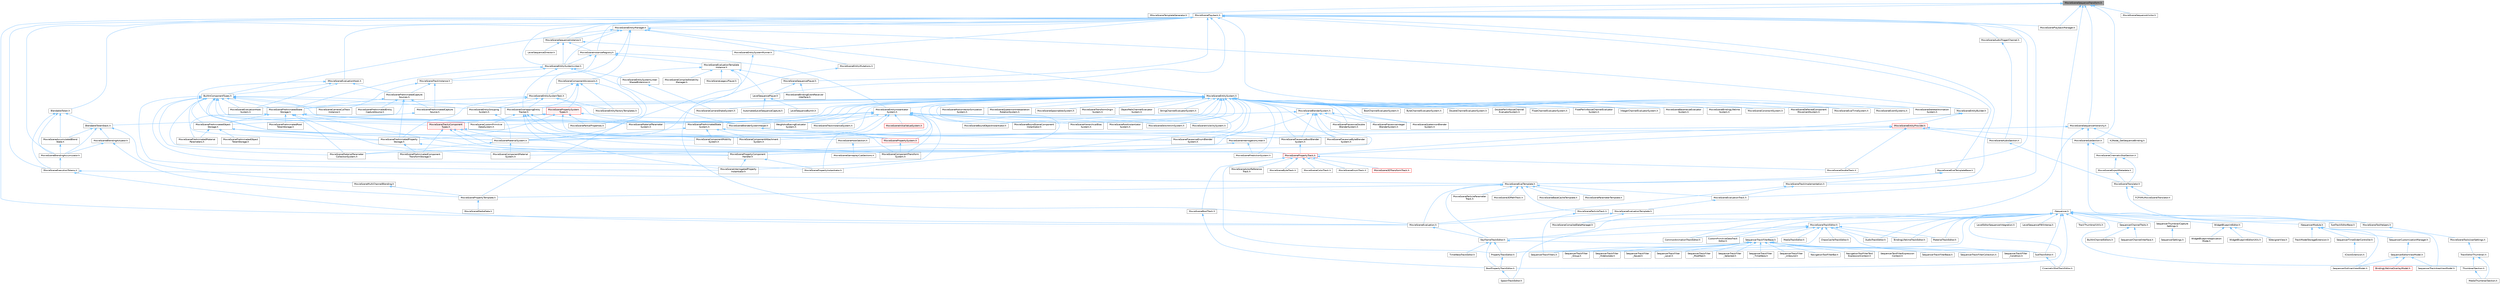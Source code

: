 digraph "MovieSceneSequenceTransform.h"
{
 // INTERACTIVE_SVG=YES
 // LATEX_PDF_SIZE
  bgcolor="transparent";
  edge [fontname=Helvetica,fontsize=10,labelfontname=Helvetica,labelfontsize=10];
  node [fontname=Helvetica,fontsize=10,shape=box,height=0.2,width=0.4];
  Node1 [id="Node000001",label="MovieSceneSequenceTransform.h",height=0.2,width=0.4,color="gray40", fillcolor="grey60", style="filled", fontcolor="black",tooltip=" "];
  Node1 -> Node2 [id="edge1_Node000001_Node000002",dir="back",color="steelblue1",style="solid",tooltip=" "];
  Node2 [id="Node000002",label="IMovieSceneTemplateGenerator.h",height=0.2,width=0.4,color="grey40", fillcolor="white", style="filled",URL="$d1/db1/IMovieSceneTemplateGenerator_8h.html",tooltip=" "];
  Node1 -> Node3 [id="edge2_Node000001_Node000003",dir="back",color="steelblue1",style="solid",tooltip=" "];
  Node3 [id="Node000003",label="ISequencer.h",height=0.2,width=0.4,color="grey40", fillcolor="white", style="filled",URL="$d7/d1d/ISequencer_8h.html",tooltip=" "];
  Node3 -> Node4 [id="edge3_Node000003_Node000004",dir="back",color="steelblue1",style="solid",tooltip=" "];
  Node4 [id="Node000004",label="AudioTrackEditor.h",height=0.2,width=0.4,color="grey40", fillcolor="white", style="filled",URL="$dd/d96/AudioTrackEditor_8h.html",tooltip=" "];
  Node3 -> Node5 [id="edge4_Node000003_Node000005",dir="back",color="steelblue1",style="solid",tooltip=" "];
  Node5 [id="Node000005",label="BindingLifetimeTrackEditor.h",height=0.2,width=0.4,color="grey40", fillcolor="white", style="filled",URL="$db/d3c/BindingLifetimeTrackEditor_8h.html",tooltip=" "];
  Node3 -> Node6 [id="edge5_Node000003_Node000006",dir="back",color="steelblue1",style="solid",tooltip=" "];
  Node6 [id="Node000006",label="BoolPropertyTrackEditor.h",height=0.2,width=0.4,color="grey40", fillcolor="white", style="filled",URL="$db/d07/BoolPropertyTrackEditor_8h.html",tooltip=" "];
  Node6 -> Node7 [id="edge6_Node000006_Node000007",dir="back",color="steelblue1",style="solid",tooltip=" "];
  Node7 [id="Node000007",label="SpawnTrackEditor.h",height=0.2,width=0.4,color="grey40", fillcolor="white", style="filled",URL="$d5/dac/SpawnTrackEditor_8h.html",tooltip=" "];
  Node3 -> Node8 [id="edge7_Node000003_Node000008",dir="back",color="steelblue1",style="solid",tooltip=" "];
  Node8 [id="Node000008",label="CinematicShotTrackEditor.h",height=0.2,width=0.4,color="grey40", fillcolor="white", style="filled",URL="$d3/d0c/CinematicShotTrackEditor_8h.html",tooltip=" "];
  Node3 -> Node9 [id="edge8_Node000003_Node000009",dir="back",color="steelblue1",style="solid",tooltip=" "];
  Node9 [id="Node000009",label="CommonAnimationTrackEditor.h",height=0.2,width=0.4,color="grey40", fillcolor="white", style="filled",URL="$d9/d6e/CommonAnimationTrackEditor_8h.html",tooltip=" "];
  Node3 -> Node10 [id="edge9_Node000003_Node000010",dir="back",color="steelblue1",style="solid",tooltip=" "];
  Node10 [id="Node000010",label="CustomPrimitiveDataTrack\lEditor.h",height=0.2,width=0.4,color="grey40", fillcolor="white", style="filled",URL="$dc/d8f/CustomPrimitiveDataTrackEditor_8h.html",tooltip=" "];
  Node3 -> Node11 [id="edge10_Node000003_Node000011",dir="back",color="steelblue1",style="solid",tooltip=" "];
  Node11 [id="Node000011",label="ISequencerModule.h",height=0.2,width=0.4,color="grey40", fillcolor="white", style="filled",URL="$d7/d3b/ISequencerModule_8h.html",tooltip=" "];
  Node11 -> Node12 [id="edge11_Node000011_Node000012",dir="back",color="steelblue1",style="solid",tooltip=" "];
  Node12 [id="Node000012",label="SequencerCustomizationManager.h",height=0.2,width=0.4,color="grey40", fillcolor="white", style="filled",URL="$dd/dea/SequencerCustomizationManager_8h.html",tooltip=" "];
  Node12 -> Node13 [id="edge12_Node000012_Node000013",dir="back",color="steelblue1",style="solid",tooltip=" "];
  Node13 [id="Node000013",label="SequencerEditorViewModel.h",height=0.2,width=0.4,color="grey40", fillcolor="white", style="filled",URL="$da/d57/SequencerEditorViewModel_8h.html",tooltip=" "];
  Node13 -> Node14 [id="edge13_Node000013_Node000014",dir="back",color="steelblue1",style="solid",tooltip=" "];
  Node14 [id="Node000014",label="BindingLifetimeOverlayModel.h",height=0.2,width=0.4,color="red", fillcolor="#FFF0F0", style="filled",URL="$d2/d69/BindingLifetimeOverlayModel_8h.html",tooltip=" "];
  Node13 -> Node21 [id="edge14_Node000013_Node000021",dir="back",color="steelblue1",style="solid",tooltip=" "];
  Node21 [id="Node000021",label="SequencerOutlinerViewModel.h",height=0.2,width=0.4,color="grey40", fillcolor="white", style="filled",URL="$da/d12/SequencerOutlinerViewModel_8h.html",tooltip=" "];
  Node13 -> Node22 [id="edge15_Node000013_Node000022",dir="back",color="steelblue1",style="solid",tooltip=" "];
  Node22 [id="Node000022",label="SequencerTrackAreaViewModel.h",height=0.2,width=0.4,color="grey40", fillcolor="white", style="filled",URL="$d9/dd2/SequencerTrackAreaViewModel_8h.html",tooltip=" "];
  Node11 -> Node21 [id="edge16_Node000011_Node000021",dir="back",color="steelblue1",style="solid",tooltip=" "];
  Node11 -> Node23 [id="edge17_Node000011_Node000023",dir="back",color="steelblue1",style="solid",tooltip=" "];
  Node23 [id="Node000023",label="SequencerTimeSliderController.h",height=0.2,width=0.4,color="grey40", fillcolor="white", style="filled",URL="$d3/d54/SequencerTimeSliderController_8h.html",tooltip=" "];
  Node23 -> Node24 [id="edge18_Node000023_Node000024",dir="back",color="steelblue1",style="solid",tooltip=" "];
  Node24 [id="Node000024",label="IClockExtension.h",height=0.2,width=0.4,color="grey40", fillcolor="white", style="filled",URL="$d1/d52/IClockExtension_8h.html",tooltip=" "];
  Node11 -> Node22 [id="edge19_Node000011_Node000022",dir="back",color="steelblue1",style="solid",tooltip=" "];
  Node11 -> Node25 [id="edge20_Node000011_Node000025",dir="back",color="steelblue1",style="solid",tooltip=" "];
  Node25 [id="Node000025",label="TrackModelStorageExtension.h",height=0.2,width=0.4,color="grey40", fillcolor="white", style="filled",URL="$d8/d98/TrackModelStorageExtension_8h.html",tooltip=" "];
  Node3 -> Node26 [id="edge21_Node000003_Node000026",dir="back",color="steelblue1",style="solid",tooltip=" "];
  Node26 [id="Node000026",label="KeyframeTrackEditor.h",height=0.2,width=0.4,color="grey40", fillcolor="white", style="filled",URL="$dd/d47/KeyframeTrackEditor_8h.html",tooltip=" "];
  Node26 -> Node6 [id="edge22_Node000026_Node000006",dir="back",color="steelblue1",style="solid",tooltip=" "];
  Node26 -> Node27 [id="edge23_Node000026_Node000027",dir="back",color="steelblue1",style="solid",tooltip=" "];
  Node27 [id="Node000027",label="PropertyTrackEditor.h",height=0.2,width=0.4,color="grey40", fillcolor="white", style="filled",URL="$da/d9a/PropertyTrackEditor_8h.html",tooltip=" "];
  Node27 -> Node6 [id="edge24_Node000027_Node000006",dir="back",color="steelblue1",style="solid",tooltip=" "];
  Node26 -> Node28 [id="edge25_Node000026_Node000028",dir="back",color="steelblue1",style="solid",tooltip=" "];
  Node28 [id="Node000028",label="SubTrackEditor.h",height=0.2,width=0.4,color="grey40", fillcolor="white", style="filled",URL="$d8/d5b/SubTrackEditor_8h.html",tooltip=" "];
  Node28 -> Node8 [id="edge26_Node000028_Node000008",dir="back",color="steelblue1",style="solid",tooltip=" "];
  Node26 -> Node29 [id="edge27_Node000026_Node000029",dir="back",color="steelblue1",style="solid",tooltip=" "];
  Node29 [id="Node000029",label="TimeWarpTrackEditor.h",height=0.2,width=0.4,color="grey40", fillcolor="white", style="filled",URL="$dc/d2e/TimeWarpTrackEditor_8h.html",tooltip=" "];
  Node3 -> Node30 [id="edge28_Node000003_Node000030",dir="back",color="steelblue1",style="solid",tooltip=" "];
  Node30 [id="Node000030",label="LevelEditorSequencerIntegration.h",height=0.2,width=0.4,color="grey40", fillcolor="white", style="filled",URL="$d5/d15/LevelEditorSequencerIntegration_8h.html",tooltip=" "];
  Node3 -> Node31 [id="edge29_Node000003_Node000031",dir="back",color="steelblue1",style="solid",tooltip=" "];
  Node31 [id="Node000031",label="LevelSequenceFBXInterop.h",height=0.2,width=0.4,color="grey40", fillcolor="white", style="filled",URL="$d7/d4f/LevelSequenceFBXInterop_8h.html",tooltip=" "];
  Node3 -> Node32 [id="edge30_Node000003_Node000032",dir="back",color="steelblue1",style="solid",tooltip=" "];
  Node32 [id="Node000032",label="MaterialTrackEditor.h",height=0.2,width=0.4,color="grey40", fillcolor="white", style="filled",URL="$d1/d9f/MaterialTrackEditor_8h.html",tooltip=" "];
  Node3 -> Node33 [id="edge31_Node000003_Node000033",dir="back",color="steelblue1",style="solid",tooltip=" "];
  Node33 [id="Node000033",label="MovieSceneToolHelpers.h",height=0.2,width=0.4,color="grey40", fillcolor="white", style="filled",URL="$d4/d0e/MovieSceneToolHelpers_8h.html",tooltip=" "];
  Node33 -> Node34 [id="edge32_Node000033_Node000034",dir="back",color="steelblue1",style="solid",tooltip=" "];
  Node34 [id="Node000034",label="MovieSceneToolsUserSettings.h",height=0.2,width=0.4,color="grey40", fillcolor="white", style="filled",URL="$d5/dab/MovieSceneToolsUserSettings_8h.html",tooltip=" "];
  Node34 -> Node35 [id="edge33_Node000034_Node000035",dir="back",color="steelblue1",style="solid",tooltip=" "];
  Node35 [id="Node000035",label="TrackEditorThumbnail.h",height=0.2,width=0.4,color="grey40", fillcolor="white", style="filled",URL="$d6/d44/TrackEditorThumbnail_8h.html",tooltip=" "];
  Node35 -> Node36 [id="edge34_Node000035_Node000036",dir="back",color="steelblue1",style="solid",tooltip=" "];
  Node36 [id="Node000036",label="MediaThumbnailSection.h",height=0.2,width=0.4,color="grey40", fillcolor="white", style="filled",URL="$d8/dfe/MediaThumbnailSection_8h.html",tooltip=" "];
  Node35 -> Node37 [id="edge35_Node000035_Node000037",dir="back",color="steelblue1",style="solid",tooltip=" "];
  Node37 [id="Node000037",label="ThumbnailSection.h",height=0.2,width=0.4,color="grey40", fillcolor="white", style="filled",URL="$de/daf/ThumbnailSection_8h.html",tooltip=" "];
  Node37 -> Node36 [id="edge36_Node000037_Node000036",dir="back",color="steelblue1",style="solid",tooltip=" "];
  Node3 -> Node38 [id="edge37_Node000003_Node000038",dir="back",color="steelblue1",style="solid",tooltip=" "];
  Node38 [id="Node000038",label="MovieSceneTrackEditor.h",height=0.2,width=0.4,color="grey40", fillcolor="white", style="filled",URL="$db/d6c/MovieSceneTrackEditor_8h.html",tooltip=" "];
  Node38 -> Node4 [id="edge38_Node000038_Node000004",dir="back",color="steelblue1",style="solid",tooltip=" "];
  Node38 -> Node5 [id="edge39_Node000038_Node000005",dir="back",color="steelblue1",style="solid",tooltip=" "];
  Node38 -> Node39 [id="edge40_Node000038_Node000039",dir="back",color="steelblue1",style="solid",tooltip=" "];
  Node39 [id="Node000039",label="ChaosCacheTrackEditor.h",height=0.2,width=0.4,color="grey40", fillcolor="white", style="filled",URL="$db/d36/ChaosCacheTrackEditor_8h.html",tooltip=" "];
  Node38 -> Node9 [id="edge41_Node000038_Node000009",dir="back",color="steelblue1",style="solid",tooltip=" "];
  Node38 -> Node10 [id="edge42_Node000038_Node000010",dir="back",color="steelblue1",style="solid",tooltip=" "];
  Node38 -> Node26 [id="edge43_Node000038_Node000026",dir="back",color="steelblue1",style="solid",tooltip=" "];
  Node38 -> Node32 [id="edge44_Node000038_Node000032",dir="back",color="steelblue1",style="solid",tooltip=" "];
  Node38 -> Node40 [id="edge45_Node000038_Node000040",dir="back",color="steelblue1",style="solid",tooltip=" "];
  Node40 [id="Node000040",label="MediaTrackEditor.h",height=0.2,width=0.4,color="grey40", fillcolor="white", style="filled",URL="$d0/d41/MediaTrackEditor_8h.html",tooltip=" "];
  Node38 -> Node27 [id="edge46_Node000038_Node000027",dir="back",color="steelblue1",style="solid",tooltip=" "];
  Node38 -> Node41 [id="edge47_Node000038_Node000041",dir="back",color="steelblue1",style="solid",tooltip=" "];
  Node41 [id="Node000041",label="SequencerTrackFilterBase.h",height=0.2,width=0.4,color="grey40", fillcolor="white", style="filled",URL="$d8/def/Filters_2SequencerTrackFilterBase_8h.html",tooltip=" "];
  Node41 -> Node42 [id="edge48_Node000041_Node000042",dir="back",color="steelblue1",style="solid",tooltip=" "];
  Node42 [id="Node000042",label="NavigationToolFilterBar.h",height=0.2,width=0.4,color="grey40", fillcolor="white", style="filled",URL="$df/d14/NavigationToolFilterBar_8h.html",tooltip=" "];
  Node41 -> Node43 [id="edge49_Node000041_Node000043",dir="back",color="steelblue1",style="solid",tooltip=" "];
  Node43 [id="Node000043",label="NavigationToolFilterText\lExpressionContext.h",height=0.2,width=0.4,color="grey40", fillcolor="white", style="filled",URL="$d8/dd2/NavigationToolFilterTextExpressionContext_8h.html",tooltip=" "];
  Node41 -> Node44 [id="edge50_Node000041_Node000044",dir="back",color="steelblue1",style="solid",tooltip=" "];
  Node44 [id="Node000044",label="SequencerTextFilterExpression\lContext.h",height=0.2,width=0.4,color="grey40", fillcolor="white", style="filled",URL="$d0/d9f/SequencerTextFilterExpressionContext_8h.html",tooltip=" "];
  Node41 -> Node45 [id="edge51_Node000041_Node000045",dir="back",color="steelblue1",style="solid",tooltip=" "];
  Node45 [id="Node000045",label="SequencerTrackFilterBase.h",height=0.2,width=0.4,color="grey40", fillcolor="white", style="filled",URL="$d8/d4d/SequencerTrackFilterBase_8h.html",tooltip=" "];
  Node41 -> Node46 [id="edge52_Node000041_Node000046",dir="back",color="steelblue1",style="solid",tooltip=" "];
  Node46 [id="Node000046",label="SequencerTrackFilterCollection.h",height=0.2,width=0.4,color="grey40", fillcolor="white", style="filled",URL="$d8/de2/SequencerTrackFilterCollection_8h.html",tooltip=" "];
  Node41 -> Node47 [id="edge53_Node000041_Node000047",dir="back",color="steelblue1",style="solid",tooltip=" "];
  Node47 [id="Node000047",label="SequencerTrackFilter\l_Condition.h",height=0.2,width=0.4,color="grey40", fillcolor="white", style="filled",URL="$df/d17/SequencerTrackFilter__Condition_8h.html",tooltip=" "];
  Node41 -> Node48 [id="edge54_Node000041_Node000048",dir="back",color="steelblue1",style="solid",tooltip=" "];
  Node48 [id="Node000048",label="SequencerTrackFilter\l_Group.h",height=0.2,width=0.4,color="grey40", fillcolor="white", style="filled",URL="$da/dea/SequencerTrackFilter__Group_8h.html",tooltip=" "];
  Node41 -> Node49 [id="edge55_Node000041_Node000049",dir="back",color="steelblue1",style="solid",tooltip=" "];
  Node49 [id="Node000049",label="SequencerTrackFilter\l_HideIsolate.h",height=0.2,width=0.4,color="grey40", fillcolor="white", style="filled",URL="$d3/d55/SequencerTrackFilter__HideIsolate_8h.html",tooltip=" "];
  Node41 -> Node50 [id="edge56_Node000041_Node000050",dir="back",color="steelblue1",style="solid",tooltip=" "];
  Node50 [id="Node000050",label="SequencerTrackFilter\l_Keyed.h",height=0.2,width=0.4,color="grey40", fillcolor="white", style="filled",URL="$d4/d2d/SequencerTrackFilter__Keyed_8h.html",tooltip=" "];
  Node41 -> Node51 [id="edge57_Node000041_Node000051",dir="back",color="steelblue1",style="solid",tooltip=" "];
  Node51 [id="Node000051",label="SequencerTrackFilter\l_Level.h",height=0.2,width=0.4,color="grey40", fillcolor="white", style="filled",URL="$d2/d6c/SequencerTrackFilter__Level_8h.html",tooltip=" "];
  Node41 -> Node52 [id="edge58_Node000041_Node000052",dir="back",color="steelblue1",style="solid",tooltip=" "];
  Node52 [id="Node000052",label="SequencerTrackFilter\l_Modified.h",height=0.2,width=0.4,color="grey40", fillcolor="white", style="filled",URL="$d0/dd9/SequencerTrackFilter__Modified_8h.html",tooltip=" "];
  Node41 -> Node53 [id="edge59_Node000041_Node000053",dir="back",color="steelblue1",style="solid",tooltip=" "];
  Node53 [id="Node000053",label="SequencerTrackFilter\l_Selected.h",height=0.2,width=0.4,color="grey40", fillcolor="white", style="filled",URL="$dc/d54/SequencerTrackFilter__Selected_8h.html",tooltip=" "];
  Node41 -> Node54 [id="edge60_Node000041_Node000054",dir="back",color="steelblue1",style="solid",tooltip=" "];
  Node54 [id="Node000054",label="SequencerTrackFilter\l_TimeWarp.h",height=0.2,width=0.4,color="grey40", fillcolor="white", style="filled",URL="$d6/dd0/SequencerTrackFilter__TimeWarp_8h.html",tooltip=" "];
  Node41 -> Node55 [id="edge61_Node000041_Node000055",dir="back",color="steelblue1",style="solid",tooltip=" "];
  Node55 [id="Node000055",label="SequencerTrackFilter\l_Unbound.h",height=0.2,width=0.4,color="grey40", fillcolor="white", style="filled",URL="$d0/dd1/SequencerTrackFilter__Unbound_8h.html",tooltip=" "];
  Node41 -> Node56 [id="edge62_Node000041_Node000056",dir="back",color="steelblue1",style="solid",tooltip=" "];
  Node56 [id="Node000056",label="SequencerTrackFilters.h",height=0.2,width=0.4,color="grey40", fillcolor="white", style="filled",URL="$df/d72/SequencerTrackFilters_8h.html",tooltip=" "];
  Node38 -> Node28 [id="edge63_Node000038_Node000028",dir="back",color="steelblue1",style="solid",tooltip=" "];
  Node3 -> Node27 [id="edge64_Node000003_Node000027",dir="back",color="steelblue1",style="solid",tooltip=" "];
  Node3 -> Node57 [id="edge65_Node000003_Node000057",dir="back",color="steelblue1",style="solid",tooltip=" "];
  Node57 [id="Node000057",label="SequencerChannelTraits.h",height=0.2,width=0.4,color="grey40", fillcolor="white", style="filled",URL="$d6/db9/SequencerChannelTraits_8h.html",tooltip=" "];
  Node57 -> Node58 [id="edge66_Node000057_Node000058",dir="back",color="steelblue1",style="solid",tooltip=" "];
  Node58 [id="Node000058",label="BuiltInChannelEditors.h",height=0.2,width=0.4,color="grey40", fillcolor="white", style="filled",URL="$df/daf/BuiltInChannelEditors_8h.html",tooltip=" "];
  Node57 -> Node59 [id="edge67_Node000057_Node000059",dir="back",color="steelblue1",style="solid",tooltip=" "];
  Node59 [id="Node000059",label="SequencerChannelInterface.h",height=0.2,width=0.4,color="grey40", fillcolor="white", style="filled",URL="$da/d51/SequencerChannelInterface_8h.html",tooltip=" "];
  Node3 -> Node60 [id="edge68_Node000003_Node000060",dir="back",color="steelblue1",style="solid",tooltip=" "];
  Node60 [id="Node000060",label="SequencerThumbnailCapture\lSettings.h",height=0.2,width=0.4,color="grey40", fillcolor="white", style="filled",URL="$de/d05/SequencerThumbnailCaptureSettings_8h.html",tooltip=" "];
  Node60 -> Node61 [id="edge69_Node000060_Node000061",dir="back",color="steelblue1",style="solid",tooltip=" "];
  Node61 [id="Node000061",label="SequencerSettings.h",height=0.2,width=0.4,color="grey40", fillcolor="white", style="filled",URL="$d1/d46/SequencerSettings_8h.html",tooltip=" "];
  Node3 -> Node7 [id="edge70_Node000003_Node000007",dir="back",color="steelblue1",style="solid",tooltip=" "];
  Node3 -> Node28 [id="edge71_Node000003_Node000028",dir="back",color="steelblue1",style="solid",tooltip=" "];
  Node3 -> Node62 [id="edge72_Node000003_Node000062",dir="back",color="steelblue1",style="solid",tooltip=" "];
  Node62 [id="Node000062",label="SubTrackEditorBase.h",height=0.2,width=0.4,color="grey40", fillcolor="white", style="filled",URL="$db/d33/SubTrackEditorBase_8h.html",tooltip=" "];
  Node3 -> Node37 [id="edge73_Node000003_Node000037",dir="back",color="steelblue1",style="solid",tooltip=" "];
  Node3 -> Node63 [id="edge74_Node000003_Node000063",dir="back",color="steelblue1",style="solid",tooltip=" "];
  Node63 [id="Node000063",label="TrackThumbnailUtils.h",height=0.2,width=0.4,color="grey40", fillcolor="white", style="filled",URL="$dc/df4/TrackThumbnailUtils_8h.html",tooltip=" "];
  Node3 -> Node64 [id="edge75_Node000003_Node000064",dir="back",color="steelblue1",style="solid",tooltip=" "];
  Node64 [id="Node000064",label="WidgetBlueprintEditor.h",height=0.2,width=0.4,color="grey40", fillcolor="white", style="filled",URL="$d6/d04/WidgetBlueprintEditor_8h.html",tooltip=" "];
  Node64 -> Node65 [id="edge76_Node000064_Node000065",dir="back",color="steelblue1",style="solid",tooltip=" "];
  Node65 [id="Node000065",label="SDesignerView.h",height=0.2,width=0.4,color="grey40", fillcolor="white", style="filled",URL="$d2/d14/SDesignerView_8h.html",tooltip=" "];
  Node64 -> Node66 [id="edge77_Node000064_Node000066",dir="back",color="steelblue1",style="solid",tooltip=" "];
  Node66 [id="Node000066",label="WidgetBlueprintApplication\lMode.h",height=0.2,width=0.4,color="grey40", fillcolor="white", style="filled",URL="$d3/d40/WidgetBlueprintApplicationMode_8h.html",tooltip=" "];
  Node64 -> Node67 [id="edge78_Node000064_Node000067",dir="back",color="steelblue1",style="solid",tooltip=" "];
  Node67 [id="Node000067",label="WidgetBlueprintEditorUtils.h",height=0.2,width=0.4,color="grey40", fillcolor="white", style="filled",URL="$d9/df7/WidgetBlueprintEditorUtils_8h.html",tooltip=" "];
  Node1 -> Node68 [id="edge79_Node000001_Node000068",dir="back",color="steelblue1",style="solid",tooltip=" "];
  Node68 [id="Node000068",label="MovieScenePlayback.h",height=0.2,width=0.4,color="grey40", fillcolor="white", style="filled",URL="$dc/d44/MovieScenePlayback_8h.html",tooltip=" "];
  Node68 -> Node69 [id="edge80_Node000068_Node000069",dir="back",color="steelblue1",style="solid",tooltip=" "];
  Node69 [id="Node000069",label="BlendableToken.h",height=0.2,width=0.4,color="grey40", fillcolor="white", style="filled",URL="$dc/d9a/BlendableToken_8h.html",tooltip=" "];
  Node69 -> Node70 [id="edge81_Node000069_Node000070",dir="back",color="steelblue1",style="solid",tooltip=" "];
  Node70 [id="Node000070",label="BlendableTokenStack.h",height=0.2,width=0.4,color="grey40", fillcolor="white", style="filled",URL="$de/d3e/BlendableTokenStack_8h.html",tooltip=" "];
  Node70 -> Node71 [id="edge82_Node000070_Node000071",dir="back",color="steelblue1",style="solid",tooltip=" "];
  Node71 [id="Node000071",label="MovieSceneAccumulatedBlend\lState.h",height=0.2,width=0.4,color="grey40", fillcolor="white", style="filled",URL="$d6/d13/MovieSceneAccumulatedBlendState_8h.html",tooltip=" "];
  Node71 -> Node72 [id="edge83_Node000071_Node000072",dir="back",color="steelblue1",style="solid",tooltip=" "];
  Node72 [id="Node000072",label="MovieSceneBlendingAccumulator.h",height=0.2,width=0.4,color="grey40", fillcolor="white", style="filled",URL="$db/dc1/MovieSceneBlendingAccumulator_8h.html",tooltip=" "];
  Node72 -> Node73 [id="edge84_Node000072_Node000073",dir="back",color="steelblue1",style="solid",tooltip=" "];
  Node73 [id="Node000073",label="MovieSceneExecutionTokens.h",height=0.2,width=0.4,color="grey40", fillcolor="white", style="filled",URL="$d7/dd2/MovieSceneExecutionTokens_8h.html",tooltip=" "];
  Node73 -> Node74 [id="edge85_Node000073_Node000074",dir="back",color="steelblue1",style="solid",tooltip=" "];
  Node74 [id="Node000074",label="MovieSceneEvalTemplate.h",height=0.2,width=0.4,color="grey40", fillcolor="white", style="filled",URL="$d2/d6c/MovieSceneEvalTemplate_8h.html",tooltip=" "];
  Node74 -> Node26 [id="edge86_Node000074_Node000026",dir="back",color="steelblue1",style="solid",tooltip=" "];
  Node74 -> Node75 [id="edge87_Node000074_Node000075",dir="back",color="steelblue1",style="solid",tooltip=" "];
  Node75 [id="Node000075",label="MovieScene3DPathTrack.h",height=0.2,width=0.4,color="grey40", fillcolor="white", style="filled",URL="$d3/d57/MovieScene3DPathTrack_8h.html",tooltip=" "];
  Node74 -> Node76 [id="edge88_Node000074_Node000076",dir="back",color="steelblue1",style="solid",tooltip=" "];
  Node76 [id="Node000076",label="MovieSceneBaseCacheTemplate.h",height=0.2,width=0.4,color="grey40", fillcolor="white", style="filled",URL="$da/d0b/MovieSceneBaseCacheTemplate_8h.html",tooltip=" "];
  Node74 -> Node77 [id="edge89_Node000074_Node000077",dir="back",color="steelblue1",style="solid",tooltip=" "];
  Node77 [id="Node000077",label="MovieSceneEvaluation.h",height=0.2,width=0.4,color="grey40", fillcolor="white", style="filled",URL="$dc/ded/MovieSceneEvaluation_8h.html",tooltip=" "];
  Node77 -> Node26 [id="edge90_Node000077_Node000026",dir="back",color="steelblue1",style="solid",tooltip=" "];
  Node74 -> Node78 [id="edge91_Node000074_Node000078",dir="back",color="steelblue1",style="solid",tooltip=" "];
  Node78 [id="Node000078",label="MovieSceneEvaluationTrack.h",height=0.2,width=0.4,color="grey40", fillcolor="white", style="filled",URL="$d1/de1/MovieSceneEvaluationTrack_8h.html",tooltip=" "];
  Node78 -> Node79 [id="edge92_Node000078_Node000079",dir="back",color="steelblue1",style="solid",tooltip=" "];
  Node79 [id="Node000079",label="MovieSceneEvaluationTemplate.h",height=0.2,width=0.4,color="grey40", fillcolor="white", style="filled",URL="$d9/d34/MovieSceneEvaluationTemplate_8h.html",tooltip=" "];
  Node79 -> Node80 [id="edge93_Node000079_Node000080",dir="back",color="steelblue1",style="solid",tooltip=" "];
  Node80 [id="Node000080",label="MovieSceneCompiledDataManager.h",height=0.2,width=0.4,color="grey40", fillcolor="white", style="filled",URL="$d7/d59/MovieSceneCompiledDataManager_8h.html",tooltip=" "];
  Node79 -> Node77 [id="edge94_Node000079_Node000077",dir="back",color="steelblue1",style="solid",tooltip=" "];
  Node74 -> Node81 [id="edge95_Node000074_Node000081",dir="back",color="steelblue1",style="solid",tooltip=" "];
  Node81 [id="Node000081",label="MovieSceneParameterTemplate.h",height=0.2,width=0.4,color="grey40", fillcolor="white", style="filled",URL="$d9/df3/MovieSceneParameterTemplate_8h.html",tooltip=" "];
  Node74 -> Node82 [id="edge96_Node000074_Node000082",dir="back",color="steelblue1",style="solid",tooltip=" "];
  Node82 [id="Node000082",label="MovieSceneParticleParameter\lTrack.h",height=0.2,width=0.4,color="grey40", fillcolor="white", style="filled",URL="$d2/d09/MovieSceneParticleParameterTrack_8h.html",tooltip=" "];
  Node74 -> Node83 [id="edge97_Node000074_Node000083",dir="back",color="steelblue1",style="solid",tooltip=" "];
  Node83 [id="Node000083",label="MovieSceneParticleTrack.h",height=0.2,width=0.4,color="grey40", fillcolor="white", style="filled",URL="$dd/dba/MovieSceneParticleTrack_8h.html",tooltip=" "];
  Node83 -> Node56 [id="edge98_Node000083_Node000056",dir="back",color="steelblue1",style="solid",tooltip=" "];
  Node74 -> Node84 [id="edge99_Node000074_Node000084",dir="back",color="steelblue1",style="solid",tooltip=" "];
  Node84 [id="Node000084",label="MovieScenePropertyTemplate.h",height=0.2,width=0.4,color="grey40", fillcolor="white", style="filled",URL="$d9/d24/MovieScenePropertyTemplate_8h.html",tooltip=" "];
  Node84 -> Node85 [id="edge100_Node000084_Node000085",dir="back",color="steelblue1",style="solid",tooltip=" "];
  Node85 [id="Node000085",label="MovieSceneMediaData.h",height=0.2,width=0.4,color="grey40", fillcolor="white", style="filled",URL="$de/db0/MovieSceneMediaData_8h.html",tooltip=" "];
  Node73 -> Node77 [id="edge101_Node000073_Node000077",dir="back",color="steelblue1",style="solid",tooltip=" "];
  Node70 -> Node72 [id="edge102_Node000070_Node000072",dir="back",color="steelblue1",style="solid",tooltip=" "];
  Node70 -> Node86 [id="edge103_Node000070_Node000086",dir="back",color="steelblue1",style="solid",tooltip=" "];
  Node86 [id="Node000086",label="MovieSceneBlendingActuator.h",height=0.2,width=0.4,color="grey40", fillcolor="white", style="filled",URL="$d8/d5a/MovieSceneBlendingActuator_8h.html",tooltip=" "];
  Node86 -> Node72 [id="edge104_Node000086_Node000072",dir="back",color="steelblue1",style="solid",tooltip=" "];
  Node86 -> Node84 [id="edge105_Node000086_Node000084",dir="back",color="steelblue1",style="solid",tooltip=" "];
  Node70 -> Node87 [id="edge106_Node000070_Node000087",dir="back",color="steelblue1",style="solid",tooltip=" "];
  Node87 [id="Node000087",label="MovieSceneMultiChannelBlending.h",height=0.2,width=0.4,color="grey40", fillcolor="white", style="filled",URL="$d7/d5d/MovieSceneMultiChannelBlending_8h.html",tooltip=" "];
  Node87 -> Node84 [id="edge107_Node000087_Node000084",dir="back",color="steelblue1",style="solid",tooltip=" "];
  Node69 -> Node71 [id="edge108_Node000069_Node000071",dir="back",color="steelblue1",style="solid",tooltip=" "];
  Node69 -> Node72 [id="edge109_Node000069_Node000072",dir="back",color="steelblue1",style="solid",tooltip=" "];
  Node69 -> Node73 [id="edge110_Node000069_Node000073",dir="back",color="steelblue1",style="solid",tooltip=" "];
  Node68 -> Node88 [id="edge111_Node000068_Node000088",dir="back",color="steelblue1",style="solid",tooltip=" "];
  Node88 [id="Node000088",label="IMovieSceneEvaluationHook.h",height=0.2,width=0.4,color="grey40", fillcolor="white", style="filled",URL="$d0/d1a/IMovieSceneEvaluationHook_8h.html",tooltip=" "];
  Node88 -> Node89 [id="edge112_Node000088_Node000089",dir="back",color="steelblue1",style="solid",tooltip=" "];
  Node89 [id="Node000089",label="BuiltInComponentTypes.h",height=0.2,width=0.4,color="grey40", fillcolor="white", style="filled",URL="$dc/d94/BuiltInComponentTypes_8h.html",tooltip=" "];
  Node89 -> Node90 [id="edge113_Node000089_Node000090",dir="back",color="steelblue1",style="solid",tooltip=" "];
  Node90 [id="Node000090",label="MovieSceneBlenderSystemHelper.h",height=0.2,width=0.4,color="grey40", fillcolor="white", style="filled",URL="$d5/d47/MovieSceneBlenderSystemHelper_8h.html",tooltip=" "];
  Node90 -> Node91 [id="edge114_Node000090_Node000091",dir="back",color="steelblue1",style="solid",tooltip=" "];
  Node91 [id="Node000091",label="MovieScenePiecewiseBoolBlender\lSystem.h",height=0.2,width=0.4,color="grey40", fillcolor="white", style="filled",URL="$d7/d27/MovieScenePiecewiseBoolBlenderSystem_8h.html",tooltip=" "];
  Node91 -> Node92 [id="edge115_Node000091_Node000092",dir="back",color="steelblue1",style="solid",tooltip=" "];
  Node92 [id="Node000092",label="MovieScenePropertyTrack.h",height=0.2,width=0.4,color="red", fillcolor="#FFF0F0", style="filled",URL="$da/d0c/MovieScenePropertyTrack_8h.html",tooltip=" "];
  Node92 -> Node93 [id="edge116_Node000092_Node000093",dir="back",color="steelblue1",style="solid",tooltip=" "];
  Node93 [id="Node000093",label="MovieScene3DTransformTrack.h",height=0.2,width=0.4,color="red", fillcolor="#FFF0F0", style="filled",URL="$d9/d06/MovieScene3DTransformTrack_8h.html",tooltip=" "];
  Node92 -> Node95 [id="edge117_Node000092_Node000095",dir="back",color="steelblue1",style="solid",tooltip=" "];
  Node95 [id="Node000095",label="MovieSceneActorReference\lTrack.h",height=0.2,width=0.4,color="grey40", fillcolor="white", style="filled",URL="$d9/d9b/MovieSceneActorReferenceTrack_8h.html",tooltip=" "];
  Node92 -> Node96 [id="edge118_Node000092_Node000096",dir="back",color="steelblue1",style="solid",tooltip=" "];
  Node96 [id="Node000096",label="MovieSceneBoolTrack.h",height=0.2,width=0.4,color="grey40", fillcolor="white", style="filled",URL="$d7/ddf/MovieSceneBoolTrack_8h.html",tooltip=" "];
  Node96 -> Node6 [id="edge119_Node000096_Node000006",dir="back",color="steelblue1",style="solid",tooltip=" "];
  Node92 -> Node97 [id="edge120_Node000092_Node000097",dir="back",color="steelblue1",style="solid",tooltip=" "];
  Node97 [id="Node000097",label="MovieSceneByteTrack.h",height=0.2,width=0.4,color="grey40", fillcolor="white", style="filled",URL="$dc/d79/MovieSceneByteTrack_8h.html",tooltip=" "];
  Node92 -> Node98 [id="edge121_Node000092_Node000098",dir="back",color="steelblue1",style="solid",tooltip=" "];
  Node98 [id="Node000098",label="MovieSceneColorTrack.h",height=0.2,width=0.4,color="grey40", fillcolor="white", style="filled",URL="$d8/df9/MovieSceneColorTrack_8h.html",tooltip=" "];
  Node92 -> Node99 [id="edge122_Node000092_Node000099",dir="back",color="steelblue1",style="solid",tooltip=" "];
  Node99 [id="Node000099",label="MovieSceneDoubleTrack.h",height=0.2,width=0.4,color="grey40", fillcolor="white", style="filled",URL="$de/d31/MovieSceneDoubleTrack_8h.html",tooltip=" "];
  Node92 -> Node100 [id="edge123_Node000092_Node000100",dir="back",color="steelblue1",style="solid",tooltip=" "];
  Node100 [id="Node000100",label="MovieSceneEnumTrack.h",height=0.2,width=0.4,color="grey40", fillcolor="white", style="filled",URL="$d6/d95/MovieSceneEnumTrack_8h.html",tooltip=" "];
  Node92 -> Node27 [id="edge124_Node000092_Node000027",dir="back",color="steelblue1",style="solid",tooltip=" "];
  Node90 -> Node115 [id="edge125_Node000090_Node000115",dir="back",color="steelblue1",style="solid",tooltip=" "];
  Node115 [id="Node000115",label="MovieScenePiecewiseByteBlender\lSystem.h",height=0.2,width=0.4,color="grey40", fillcolor="white", style="filled",URL="$d7/dde/MovieScenePiecewiseByteBlenderSystem_8h.html",tooltip=" "];
  Node90 -> Node116 [id="edge126_Node000090_Node000116",dir="back",color="steelblue1",style="solid",tooltip=" "];
  Node116 [id="Node000116",label="MovieScenePiecewiseEnumBlender\lSystem.h",height=0.2,width=0.4,color="grey40", fillcolor="white", style="filled",URL="$d4/dfe/MovieScenePiecewiseEnumBlenderSystem_8h.html",tooltip=" "];
  Node89 -> Node117 [id="edge127_Node000089_Node000117",dir="back",color="steelblue1",style="solid",tooltip=" "];
  Node117 [id="Node000117",label="MovieSceneCameraCutTrack\lInstance.h",height=0.2,width=0.4,color="grey40", fillcolor="white", style="filled",URL="$d3/d37/MovieSceneCameraCutTrackInstance_8h.html",tooltip=" "];
  Node89 -> Node118 [id="edge128_Node000089_Node000118",dir="back",color="steelblue1",style="solid",tooltip=" "];
  Node118 [id="Node000118",label="MovieSceneCustomPrimitive\lDataSystem.h",height=0.2,width=0.4,color="grey40", fillcolor="white", style="filled",URL="$d1/da0/MovieSceneCustomPrimitiveDataSystem_8h.html",tooltip=" "];
  Node89 -> Node119 [id="edge129_Node000089_Node000119",dir="back",color="steelblue1",style="solid",tooltip=" "];
  Node119 [id="Node000119",label="MovieSceneEntityGrouping\lSystem.h",height=0.2,width=0.4,color="grey40", fillcolor="white", style="filled",URL="$d6/dce/MovieSceneEntityGroupingSystem_8h.html",tooltip=" "];
  Node119 -> Node120 [id="edge130_Node000119_Node000120",dir="back",color="steelblue1",style="solid",tooltip=" "];
  Node120 [id="Node000120",label="MovieSceneMaterialSystem.h",height=0.2,width=0.4,color="grey40", fillcolor="white", style="filled",URL="$d2/d2f/MovieSceneMaterialSystem_8h.html",tooltip=" "];
  Node120 -> Node121 [id="edge131_Node000120_Node000121",dir="back",color="steelblue1",style="solid",tooltip=" "];
  Node121 [id="Node000121",label="MovieSceneComponentMaterial\lSystem.h",height=0.2,width=0.4,color="grey40", fillcolor="white", style="filled",URL="$d7/d7c/MovieSceneComponentMaterialSystem_8h.html",tooltip=" "];
  Node120 -> Node122 [id="edge132_Node000120_Node000122",dir="back",color="steelblue1",style="solid",tooltip=" "];
  Node122 [id="Node000122",label="MovieSceneMaterialParameter\lCollectionSystem.h",height=0.2,width=0.4,color="grey40", fillcolor="white", style="filled",URL="$d4/d18/MovieSceneMaterialParameterCollectionSystem_8h.html",tooltip=" "];
  Node89 -> Node123 [id="edge133_Node000089_Node000123",dir="back",color="steelblue1",style="solid",tooltip=" "];
  Node123 [id="Node000123",label="MovieSceneEvaluationHook\lSystem.h",height=0.2,width=0.4,color="grey40", fillcolor="white", style="filled",URL="$d1/d8b/MovieSceneEvaluationHookSystem_8h.html",tooltip=" "];
  Node89 -> Node124 [id="edge134_Node000089_Node000124",dir="back",color="steelblue1",style="solid",tooltip=" "];
  Node124 [id="Node000124",label="MovieSceneInterrogatedProperty\lInstantiator.h",height=0.2,width=0.4,color="grey40", fillcolor="white", style="filled",URL="$df/d43/MovieSceneInterrogatedPropertyInstantiator_8h.html",tooltip=" "];
  Node89 -> Node122 [id="edge135_Node000089_Node000122",dir="back",color="steelblue1",style="solid",tooltip=" "];
  Node89 -> Node120 [id="edge136_Node000089_Node000120",dir="back",color="steelblue1",style="solid",tooltip=" "];
  Node89 -> Node125 [id="edge137_Node000089_Node000125",dir="back",color="steelblue1",style="solid",tooltip=" "];
  Node125 [id="Node000125",label="MovieSceneOverlappingEntity\lTracker.h",height=0.2,width=0.4,color="grey40", fillcolor="white", style="filled",URL="$db/d41/MovieSceneOverlappingEntityTracker_8h.html",tooltip=" "];
  Node125 -> Node126 [id="edge138_Node000125_Node000126",dir="back",color="steelblue1",style="solid",tooltip=" "];
  Node126 [id="Node000126",label="MovieSceneComponentAttachment\lSystem.h",height=0.2,width=0.4,color="grey40", fillcolor="white", style="filled",URL="$d9/db3/MovieSceneComponentAttachmentSystem_8h.html",tooltip=" "];
  Node125 -> Node127 [id="edge139_Node000125_Node000127",dir="back",color="steelblue1",style="solid",tooltip=" "];
  Node127 [id="Node000127",label="MovieSceneComponentMobility\lSystem.h",height=0.2,width=0.4,color="grey40", fillcolor="white", style="filled",URL="$d7/dca/MovieSceneComponentMobilitySystem_8h.html",tooltip=" "];
  Node125 -> Node128 [id="edge140_Node000125_Node000128",dir="back",color="steelblue1",style="solid",tooltip=" "];
  Node128 [id="Node000128",label="MovieSceneComponentTransform\lSystem.h",height=0.2,width=0.4,color="grey40", fillcolor="white", style="filled",URL="$d1/d3e/MovieSceneComponentTransformSystem_8h.html",tooltip=" "];
  Node125 -> Node118 [id="edge141_Node000125_Node000118",dir="back",color="steelblue1",style="solid",tooltip=" "];
  Node125 -> Node124 [id="edge142_Node000125_Node000124",dir="back",color="steelblue1",style="solid",tooltip=" "];
  Node125 -> Node129 [id="edge143_Node000125_Node000129",dir="back",color="steelblue1",style="solid",tooltip=" "];
  Node129 [id="Node000129",label="MovieSceneMaterialParameter\lSystem.h",height=0.2,width=0.4,color="grey40", fillcolor="white", style="filled",URL="$d9/d38/MovieSceneMaterialParameterSystem_8h.html",tooltip=" "];
  Node89 -> Node130 [id="edge144_Node000089_Node000130",dir="back",color="steelblue1",style="solid",tooltip=" "];
  Node130 [id="Node000130",label="MovieScenePreAnimatedObject\lStorage.h",height=0.2,width=0.4,color="grey40", fillcolor="white", style="filled",URL="$d1/dc5/MovieScenePreAnimatedObjectStorage_8h.html",tooltip=" "];
  Node130 -> Node127 [id="edge145_Node000130_Node000127",dir="back",color="steelblue1",style="solid",tooltip=" "];
  Node130 -> Node120 [id="edge146_Node000130_Node000120",dir="back",color="steelblue1",style="solid",tooltip=" "];
  Node130 -> Node131 [id="edge147_Node000130_Node000131",dir="back",color="steelblue1",style="solid",tooltip=" "];
  Node131 [id="Node000131",label="MovieScenePreAnimatedMaterial\lParameters.h",height=0.2,width=0.4,color="grey40", fillcolor="white", style="filled",URL="$d9/dac/MovieScenePreAnimatedMaterialParameters_8h.html",tooltip=" "];
  Node130 -> Node132 [id="edge148_Node000130_Node000132",dir="back",color="steelblue1",style="solid",tooltip=" "];
  Node132 [id="Node000132",label="MovieScenePreAnimatedObject\lTokenStorage.h",height=0.2,width=0.4,color="grey40", fillcolor="white", style="filled",URL="$dc/d07/MovieScenePreAnimatedObjectTokenStorage_8h.html",tooltip=" "];
  Node130 -> Node133 [id="edge149_Node000130_Node000133",dir="back",color="steelblue1",style="solid",tooltip=" "];
  Node133 [id="Node000133",label="MovieScenePreAnimatedProperty\lStorage.h",height=0.2,width=0.4,color="grey40", fillcolor="white", style="filled",URL="$de/d55/MovieScenePreAnimatedPropertyStorage_8h.html",tooltip=" "];
  Node133 -> Node134 [id="edge150_Node000133_Node000134",dir="back",color="steelblue1",style="solid",tooltip=" "];
  Node134 [id="Node000134",label="MovieScenePreAnimatedComponent\lTransformStorage.h",height=0.2,width=0.4,color="grey40", fillcolor="white", style="filled",URL="$d9/d84/MovieScenePreAnimatedComponentTransformStorage_8h.html",tooltip=" "];
  Node133 -> Node135 [id="edge151_Node000133_Node000135",dir="back",color="steelblue1",style="solid",tooltip=" "];
  Node135 [id="Node000135",label="MovieScenePropertyComponent\lHandler.h",height=0.2,width=0.4,color="grey40", fillcolor="white", style="filled",URL="$d1/d1c/MovieScenePropertyComponentHandler_8h.html",tooltip=" "];
  Node135 -> Node124 [id="edge152_Node000135_Node000124",dir="back",color="steelblue1",style="solid",tooltip=" "];
  Node135 -> Node136 [id="edge153_Node000135_Node000136",dir="back",color="steelblue1",style="solid",tooltip=" "];
  Node136 [id="Node000136",label="MovieScenePropertyInstantiator.h",height=0.2,width=0.4,color="grey40", fillcolor="white", style="filled",URL="$d2/ddc/MovieScenePropertyInstantiator_8h.html",tooltip=" "];
  Node89 -> Node133 [id="edge154_Node000089_Node000133",dir="back",color="steelblue1",style="solid",tooltip=" "];
  Node89 -> Node137 [id="edge155_Node000089_Node000137",dir="back",color="steelblue1",style="solid",tooltip=" "];
  Node137 [id="Node000137",label="MovieScenePreAnimatedState\lStorage.h",height=0.2,width=0.4,color="grey40", fillcolor="white", style="filled",URL="$db/d56/MovieScenePreAnimatedStateStorage_8h.html",tooltip=" "];
  Node137 -> Node121 [id="edge156_Node000137_Node000121",dir="back",color="steelblue1",style="solid",tooltip=" "];
  Node137 -> Node118 [id="edge157_Node000137_Node000118",dir="back",color="steelblue1",style="solid",tooltip=" "];
  Node137 -> Node122 [id="edge158_Node000137_Node000122",dir="back",color="steelblue1",style="solid",tooltip=" "];
  Node137 -> Node129 [id="edge159_Node000137_Node000129",dir="back",color="steelblue1",style="solid",tooltip=" "];
  Node137 -> Node131 [id="edge160_Node000137_Node000131",dir="back",color="steelblue1",style="solid",tooltip=" "];
  Node137 -> Node130 [id="edge161_Node000137_Node000130",dir="back",color="steelblue1",style="solid",tooltip=" "];
  Node137 -> Node138 [id="edge162_Node000137_Node000138",dir="back",color="steelblue1",style="solid",tooltip=" "];
  Node138 [id="Node000138",label="MovieScenePreAnimatedRoot\lTokenStorage.h",height=0.2,width=0.4,color="grey40", fillcolor="white", style="filled",URL="$d1/db6/MovieScenePreAnimatedRootTokenStorage_8h.html",tooltip=" "];
  Node137 -> Node139 [id="edge163_Node000137_Node000139",dir="back",color="steelblue1",style="solid",tooltip=" "];
  Node139 [id="Node000139",label="MovieScenePreAnimatedState\lSystem.h",height=0.2,width=0.4,color="grey40", fillcolor="white", style="filled",URL="$df/d2d/MovieScenePreAnimatedStateSystem_8h.html",tooltip=" "];
  Node139 -> Node126 [id="edge164_Node000139_Node000126",dir="back",color="steelblue1",style="solid",tooltip=" "];
  Node139 -> Node127 [id="edge165_Node000139_Node000127",dir="back",color="steelblue1",style="solid",tooltip=" "];
  Node139 -> Node128 [id="edge166_Node000139_Node000128",dir="back",color="steelblue1",style="solid",tooltip=" "];
  Node139 -> Node120 [id="edge167_Node000139_Node000120",dir="back",color="steelblue1",style="solid",tooltip=" "];
  Node139 -> Node140 [id="edge168_Node000139_Node000140",dir="back",color="steelblue1",style="solid",tooltip=" "];
  Node140 [id="Node000140",label="MovieScenePropertySystem.h",height=0.2,width=0.4,color="red", fillcolor="#FFF0F0", style="filled",URL="$dd/d75/MovieScenePropertySystem_8h.html",tooltip=" "];
  Node140 -> Node128 [id="edge169_Node000140_Node000128",dir="back",color="steelblue1",style="solid",tooltip=" "];
  Node137 -> Node135 [id="edge170_Node000137_Node000135",dir="back",color="steelblue1",style="solid",tooltip=" "];
  Node89 -> Node136 [id="edge171_Node000089_Node000136",dir="back",color="steelblue1",style="solid",tooltip=" "];
  Node89 -> Node92 [id="edge172_Node000089_Node000092",dir="back",color="steelblue1",style="solid",tooltip=" "];
  Node89 -> Node154 [id="edge173_Node000089_Node000154",dir="back",color="steelblue1",style="solid",tooltip=" "];
  Node154 [id="Node000154",label="MovieSceneTracksComponent\lTypes.h",height=0.2,width=0.4,color="red", fillcolor="#FFF0F0", style="filled",URL="$d5/d6a/MovieSceneTracksComponentTypes_8h.html",tooltip=" "];
  Node154 -> Node126 [id="edge174_Node000154_Node000126",dir="back",color="steelblue1",style="solid",tooltip=" "];
  Node154 -> Node128 [id="edge175_Node000154_Node000128",dir="back",color="steelblue1",style="solid",tooltip=" "];
  Node154 -> Node160 [id="edge176_Node000154_Node000160",dir="back",color="steelblue1",style="solid",tooltip=" "];
  Node160 [id="Node000160",label="MovieSceneInterrogationLinker.h",height=0.2,width=0.4,color="grey40", fillcolor="white", style="filled",URL="$d9/d6a/MovieSceneInterrogationLinker_8h.html",tooltip=" "];
  Node160 -> Node161 [id="edge177_Node000160_Node000161",dir="back",color="steelblue1",style="solid",tooltip=" "];
  Node161 [id="Node000161",label="MovieScenePredictionSystem.h",height=0.2,width=0.4,color="grey40", fillcolor="white", style="filled",URL="$dc/d7f/MovieScenePredictionSystem_8h.html",tooltip=" "];
  Node160 -> Node135 [id="edge178_Node000160_Node000135",dir="back",color="steelblue1",style="solid",tooltip=" "];
  Node154 -> Node120 [id="edge179_Node000154_Node000120",dir="back",color="steelblue1",style="solid",tooltip=" "];
  Node154 -> Node134 [id="edge180_Node000154_Node000134",dir="back",color="steelblue1",style="solid",tooltip=" "];
  Node154 -> Node92 [id="edge181_Node000154_Node000092",dir="back",color="steelblue1",style="solid",tooltip=" "];
  Node89 -> Node162 [id="edge182_Node000089_Node000162",dir="back",color="steelblue1",style="solid",tooltip=" "];
  Node162 [id="Node000162",label="WeightAndEasingEvaluator\lSystem.h",height=0.2,width=0.4,color="grey40", fillcolor="white", style="filled",URL="$d0/d06/WeightAndEasingEvaluatorSystem_8h.html",tooltip=" "];
  Node88 -> Node123 [id="edge183_Node000088_Node000123",dir="back",color="steelblue1",style="solid",tooltip=" "];
  Node88 -> Node163 [id="edge184_Node000088_Node000163",dir="back",color="steelblue1",style="solid",tooltip=" "];
  Node163 [id="Node000163",label="MovieSceneHookSection.h",height=0.2,width=0.4,color="grey40", fillcolor="white", style="filled",URL="$d5/d6a/MovieSceneHookSection_8h.html",tooltip=" "];
  Node163 -> Node164 [id="edge185_Node000163_Node000164",dir="back",color="steelblue1",style="solid",tooltip=" "];
  Node164 [id="Node000164",label="MovieSceneGameplayCueSections.h",height=0.2,width=0.4,color="grey40", fillcolor="white", style="filled",URL="$df/ded/MovieSceneGameplayCueSections_8h.html",tooltip=" "];
  Node88 -> Node165 [id="edge186_Node000088_Node000165",dir="back",color="steelblue1",style="solid",tooltip=" "];
  Node165 [id="Node000165",label="MovieScenePreAnimatedCapture\lSources.h",height=0.2,width=0.4,color="grey40", fillcolor="white", style="filled",URL="$de/d2c/MovieScenePreAnimatedCaptureSources_8h.html",tooltip=" "];
  Node165 -> Node166 [id="edge187_Node000165_Node000166",dir="back",color="steelblue1",style="solid",tooltip=" "];
  Node166 [id="Node000166",label="MovieScenePreAnimatedCapture\lSource.h",height=0.2,width=0.4,color="grey40", fillcolor="white", style="filled",URL="$d8/dd1/MovieScenePreAnimatedCaptureSource_8h.html",tooltip=" "];
  Node166 -> Node70 [id="edge188_Node000166_Node000070",dir="back",color="steelblue1",style="solid",tooltip=" "];
  Node165 -> Node167 [id="edge189_Node000165_Node000167",dir="back",color="steelblue1",style="solid",tooltip=" "];
  Node167 [id="Node000167",label="MovieScenePreAnimatedEntity\lCaptureSource.h",height=0.2,width=0.4,color="grey40", fillcolor="white", style="filled",URL="$d8/de0/MovieScenePreAnimatedEntityCaptureSource_8h.html",tooltip=" "];
  Node165 -> Node130 [id="edge190_Node000165_Node000130",dir="back",color="steelblue1",style="solid",tooltip=" "];
  Node165 -> Node133 [id="edge191_Node000165_Node000133",dir="back",color="steelblue1",style="solid",tooltip=" "];
  Node165 -> Node137 [id="edge192_Node000165_Node000137",dir="back",color="steelblue1",style="solid",tooltip=" "];
  Node68 -> Node168 [id="edge193_Node000068_Node000168",dir="back",color="steelblue1",style="solid",tooltip=" "];
  Node168 [id="Node000168",label="LevelSequencePlayer.h",height=0.2,width=0.4,color="grey40", fillcolor="white", style="filled",URL="$d0/d5e/LevelSequencePlayer_8h.html",tooltip=" "];
  Node168 -> Node169 [id="edge194_Node000168_Node000169",dir="back",color="steelblue1",style="solid",tooltip=" "];
  Node169 [id="Node000169",label="AutomatedLevelSequenceCapture.h",height=0.2,width=0.4,color="grey40", fillcolor="white", style="filled",URL="$d4/d3e/AutomatedLevelSequenceCapture_8h.html",tooltip=" "];
  Node168 -> Node170 [id="edge195_Node000168_Node000170",dir="back",color="steelblue1",style="solid",tooltip=" "];
  Node170 [id="Node000170",label="LevelSequenceBurnIn.h",height=0.2,width=0.4,color="grey40", fillcolor="white", style="filled",URL="$d2/d6b/LevelSequenceBurnIn_8h.html",tooltip=" "];
  Node68 -> Node171 [id="edge196_Node000068_Node000171",dir="back",color="steelblue1",style="solid",tooltip=" "];
  Node171 [id="Node000171",label="MovieSceneAudioTriggerChannel.h",height=0.2,width=0.4,color="grey40", fillcolor="white", style="filled",URL="$db/d7a/MovieSceneAudioTriggerChannel_8h.html",tooltip=" "];
  Node171 -> Node172 [id="edge197_Node000171_Node000172",dir="back",color="steelblue1",style="solid",tooltip=" "];
  Node172 [id="Node000172",label="MovieSceneAudioSection.h",height=0.2,width=0.4,color="grey40", fillcolor="white", style="filled",URL="$da/d5f/MovieSceneAudioSection_8h.html",tooltip=" "];
  Node172 -> Node173 [id="edge198_Node000172_Node000173",dir="back",color="steelblue1",style="solid",tooltip=" "];
  Node173 [id="Node000173",label="MovieSceneTranslator.h",height=0.2,width=0.4,color="grey40", fillcolor="white", style="filled",URL="$d2/d49/MovieSceneTranslator_8h.html",tooltip=" "];
  Node173 -> Node174 [id="edge199_Node000173_Node000174",dir="back",color="steelblue1",style="solid",tooltip=" "];
  Node174 [id="Node000174",label="FCPXMLMovieSceneTranslator.h",height=0.2,width=0.4,color="grey40", fillcolor="white", style="filled",URL="$d2/d93/FCPXMLMovieSceneTranslator_8h.html",tooltip=" "];
  Node173 -> Node33 [id="edge200_Node000173_Node000033",dir="back",color="steelblue1",style="solid",tooltip=" "];
  Node68 -> Node72 [id="edge201_Node000068_Node000072",dir="back",color="steelblue1",style="solid",tooltip=" "];
  Node68 -> Node175 [id="edge202_Node000068_Node000175",dir="back",color="steelblue1",style="solid",tooltip=" "];
  Node175 [id="Node000175",label="MovieSceneEntityManager.h",height=0.2,width=0.4,color="grey40", fillcolor="white", style="filled",URL="$d5/d5b/MovieSceneEntityManager_8h.html",tooltip=" "];
  Node175 -> Node89 [id="edge203_Node000175_Node000089",dir="back",color="steelblue1",style="solid",tooltip=" "];
  Node175 -> Node176 [id="edge204_Node000175_Node000176",dir="back",color="steelblue1",style="solid",tooltip=" "];
  Node176 [id="Node000176",label="MovieSceneComponentAccessors.h",height=0.2,width=0.4,color="grey40", fillcolor="white", style="filled",URL="$db/d67/MovieSceneComponentAccessors_8h.html",tooltip=" "];
  Node176 -> Node177 [id="edge205_Node000176_Node000177",dir="back",color="steelblue1",style="solid",tooltip=" "];
  Node177 [id="Node000177",label="MovieSceneEntityFactoryTemplates.h",height=0.2,width=0.4,color="grey40", fillcolor="white", style="filled",URL="$de/df8/MovieSceneEntityFactoryTemplates_8h.html",tooltip=" "];
  Node176 -> Node178 [id="edge206_Node000176_Node000178",dir="back",color="steelblue1",style="solid",tooltip=" "];
  Node178 [id="Node000178",label="MovieSceneEntitySystemTask.h",height=0.2,width=0.4,color="grey40", fillcolor="white", style="filled",URL="$d5/dcb/MovieSceneEntitySystemTask_8h.html",tooltip=" "];
  Node178 -> Node90 [id="edge207_Node000178_Node000090",dir="back",color="steelblue1",style="solid",tooltip=" "];
  Node178 -> Node177 [id="edge208_Node000178_Node000177",dir="back",color="steelblue1",style="solid",tooltip=" "];
  Node178 -> Node119 [id="edge209_Node000178_Node000119",dir="back",color="steelblue1",style="solid",tooltip=" "];
  Node178 -> Node125 [id="edge210_Node000178_Node000125",dir="back",color="steelblue1",style="solid",tooltip=" "];
  Node178 -> Node133 [id="edge211_Node000178_Node000133",dir="back",color="steelblue1",style="solid",tooltip=" "];
  Node178 -> Node137 [id="edge212_Node000178_Node000137",dir="back",color="steelblue1",style="solid",tooltip=" "];
  Node176 -> Node125 [id="edge213_Node000176_Node000125",dir="back",color="steelblue1",style="solid",tooltip=" "];
  Node176 -> Node179 [id="edge214_Node000176_Node000179",dir="back",color="steelblue1",style="solid",tooltip=" "];
  Node179 [id="Node000179",label="MovieScenePartialProperties.h",height=0.2,width=0.4,color="grey40", fillcolor="white", style="filled",URL="$d8/d3c/MovieScenePartialProperties_8h.html",tooltip=" "];
  Node176 -> Node180 [id="edge215_Node000176_Node000180",dir="back",color="steelblue1",style="solid",tooltip=" "];
  Node180 [id="Node000180",label="MovieScenePropertySystem\lTypes.h",height=0.2,width=0.4,color="red", fillcolor="#FFF0F0", style="filled",URL="$d2/d09/MovieScenePropertySystemTypes_8h.html",tooltip=" "];
  Node180 -> Node179 [id="edge216_Node000180_Node000179",dir="back",color="steelblue1",style="solid",tooltip=" "];
  Node180 -> Node133 [id="edge217_Node000180_Node000133",dir="back",color="steelblue1",style="solid",tooltip=" "];
  Node180 -> Node140 [id="edge218_Node000180_Node000140",dir="back",color="steelblue1",style="solid",tooltip=" "];
  Node180 -> Node191 [id="edge219_Node000180_Node000191",dir="back",color="steelblue1",style="solid",tooltip=" "];
  Node191 [id="Node000191",label="MovieSceneTrackInstanceSystem.h",height=0.2,width=0.4,color="grey40", fillcolor="white", style="filled",URL="$d4/db7/MovieSceneTrackInstanceSystem_8h.html",tooltip=" "];
  Node180 -> Node154 [id="edge220_Node000180_Node000154",dir="back",color="steelblue1",style="solid",tooltip=" "];
  Node175 -> Node192 [id="edge221_Node000175_Node000192",dir="back",color="steelblue1",style="solid",tooltip=" "];
  Node192 [id="Node000192",label="MovieSceneEntityBuilder.h",height=0.2,width=0.4,color="grey40", fillcolor="white", style="filled",URL="$d4/df8/MovieSceneEntityBuilder_8h.html",tooltip=" "];
  Node192 -> Node193 [id="edge222_Node000192_Node000193",dir="back",color="steelblue1",style="solid",tooltip=" "];
  Node193 [id="Node000193",label="IMovieSceneEntityProvider.h",height=0.2,width=0.4,color="red", fillcolor="#FFF0F0", style="filled",URL="$dc/de1/IMovieSceneEntityProvider_8h.html",tooltip=" "];
  Node193 -> Node172 [id="edge223_Node000193_Node000172",dir="back",color="steelblue1",style="solid",tooltip=" "];
  Node193 -> Node99 [id="edge224_Node000193_Node000099",dir="back",color="steelblue1",style="solid",tooltip=" "];
  Node193 -> Node163 [id="edge225_Node000193_Node000163",dir="back",color="steelblue1",style="solid",tooltip=" "];
  Node193 -> Node92 [id="edge226_Node000193_Node000092",dir="back",color="steelblue1",style="solid",tooltip=" "];
  Node193 -> Node256 [id="edge227_Node000193_Node000256",dir="back",color="steelblue1",style="solid",tooltip=" "];
  Node256 [id="Node000256",label="MovieSceneSubSection.h",height=0.2,width=0.4,color="grey40", fillcolor="white", style="filled",URL="$dd/d38/MovieSceneSubSection_8h.html",tooltip=" "];
  Node256 -> Node257 [id="edge228_Node000256_Node000257",dir="back",color="steelblue1",style="solid",tooltip=" "];
  Node257 [id="Node000257",label="MovieSceneCinematicShotSection.h",height=0.2,width=0.4,color="grey40", fillcolor="white", style="filled",URL="$d2/d14/MovieSceneCinematicShotSection_8h.html",tooltip=" "];
  Node257 -> Node258 [id="edge229_Node000257_Node000258",dir="back",color="steelblue1",style="solid",tooltip=" "];
  Node258 [id="Node000258",label="MovieSceneExportMetadata.h",height=0.2,width=0.4,color="grey40", fillcolor="white", style="filled",URL="$d9/de5/MovieSceneExportMetadata_8h.html",tooltip=" "];
  Node258 -> Node173 [id="edge230_Node000258_Node000173",dir="back",color="steelblue1",style="solid",tooltip=" "];
  Node257 -> Node173 [id="edge231_Node000257_Node000173",dir="back",color="steelblue1",style="solid",tooltip=" "];
  Node256 -> Node62 [id="edge232_Node000256_Node000062",dir="back",color="steelblue1",style="solid",tooltip=" "];
  Node192 -> Node92 [id="edge233_Node000192_Node000092",dir="back",color="steelblue1",style="solid",tooltip=" "];
  Node175 -> Node265 [id="edge234_Node000175_Node000265",dir="back",color="steelblue1",style="solid",tooltip=" "];
  Node265 [id="Node000265",label="MovieSceneEntityMutations.h",height=0.2,width=0.4,color="grey40", fillcolor="white", style="filled",URL="$d1/da2/MovieSceneEntityMutations_8h.html",tooltip=" "];
  Node265 -> Node120 [id="edge235_Node000265_Node000120",dir="back",color="steelblue1",style="solid",tooltip=" "];
  Node175 -> Node266 [id="edge236_Node000175_Node000266",dir="back",color="steelblue1",style="solid",tooltip=" "];
  Node266 [id="Node000266",label="MovieSceneEntitySystem.h",height=0.2,width=0.4,color="grey40", fillcolor="white", style="filled",URL="$dd/d4b/MovieSceneEntitySystem_8h.html",tooltip=" "];
  Node266 -> Node267 [id="edge237_Node000266_Node000267",dir="back",color="steelblue1",style="solid",tooltip=" "];
  Node267 [id="Node000267",label="BoolChannelEvaluatorSystem.h",height=0.2,width=0.4,color="grey40", fillcolor="white", style="filled",URL="$d2/dac/BoolChannelEvaluatorSystem_8h.html",tooltip=" "];
  Node266 -> Node268 [id="edge238_Node000266_Node000268",dir="back",color="steelblue1",style="solid",tooltip=" "];
  Node268 [id="Node000268",label="ByteChannelEvaluatorSystem.h",height=0.2,width=0.4,color="grey40", fillcolor="white", style="filled",URL="$d5/dd5/ByteChannelEvaluatorSystem_8h.html",tooltip=" "];
  Node266 -> Node269 [id="edge239_Node000266_Node000269",dir="back",color="steelblue1",style="solid",tooltip=" "];
  Node269 [id="Node000269",label="DoubleChannelEvaluatorSystem.h",height=0.2,width=0.4,color="grey40", fillcolor="white", style="filled",URL="$d8/d79/DoubleChannelEvaluatorSystem_8h.html",tooltip=" "];
  Node266 -> Node270 [id="edge240_Node000266_Node000270",dir="back",color="steelblue1",style="solid",tooltip=" "];
  Node270 [id="Node000270",label="DoublePerlinNoiseChannel\lEvaluatorSystem.h",height=0.2,width=0.4,color="grey40", fillcolor="white", style="filled",URL="$d8/d5f/DoublePerlinNoiseChannelEvaluatorSystem_8h.html",tooltip=" "];
  Node266 -> Node271 [id="edge241_Node000266_Node000271",dir="back",color="steelblue1",style="solid",tooltip=" "];
  Node271 [id="Node000271",label="FloatChannelEvaluatorSystem.h",height=0.2,width=0.4,color="grey40", fillcolor="white", style="filled",URL="$db/dba/FloatChannelEvaluatorSystem_8h.html",tooltip=" "];
  Node266 -> Node272 [id="edge242_Node000266_Node000272",dir="back",color="steelblue1",style="solid",tooltip=" "];
  Node272 [id="Node000272",label="FloatPerlinNoiseChannelEvaluator\lSystem.h",height=0.2,width=0.4,color="grey40", fillcolor="white", style="filled",URL="$d0/d11/FloatPerlinNoiseChannelEvaluatorSystem_8h.html",tooltip=" "];
  Node266 -> Node273 [id="edge243_Node000266_Node000273",dir="back",color="steelblue1",style="solid",tooltip=" "];
  Node273 [id="Node000273",label="IntegerChannelEvaluatorSystem.h",height=0.2,width=0.4,color="grey40", fillcolor="white", style="filled",URL="$da/d31/IntegerChannelEvaluatorSystem_8h.html",tooltip=" "];
  Node266 -> Node274 [id="edge244_Node000266_Node000274",dir="back",color="steelblue1",style="solid",tooltip=" "];
  Node274 [id="Node000274",label="MovieSceneBaseValueEvaluator\lSystem.h",height=0.2,width=0.4,color="grey40", fillcolor="white", style="filled",URL="$d6/dd9/MovieSceneBaseValueEvaluatorSystem_8h.html",tooltip=" "];
  Node266 -> Node275 [id="edge245_Node000266_Node000275",dir="back",color="steelblue1",style="solid",tooltip=" "];
  Node275 [id="Node000275",label="MovieSceneBindingLifetime\lSystem.h",height=0.2,width=0.4,color="grey40", fillcolor="white", style="filled",URL="$dd/d01/MovieSceneBindingLifetimeSystem_8h.html",tooltip=" "];
  Node266 -> Node276 [id="edge246_Node000266_Node000276",dir="back",color="steelblue1",style="solid",tooltip=" "];
  Node276 [id="Node000276",label="MovieSceneBlenderSystem.h",height=0.2,width=0.4,color="grey40", fillcolor="white", style="filled",URL="$d6/d7b/MovieSceneBlenderSystem_8h.html",tooltip=" "];
  Node276 -> Node90 [id="edge247_Node000276_Node000090",dir="back",color="steelblue1",style="solid",tooltip=" "];
  Node276 -> Node91 [id="edge248_Node000276_Node000091",dir="back",color="steelblue1",style="solid",tooltip=" "];
  Node276 -> Node115 [id="edge249_Node000276_Node000115",dir="back",color="steelblue1",style="solid",tooltip=" "];
  Node276 -> Node277 [id="edge250_Node000276_Node000277",dir="back",color="steelblue1",style="solid",tooltip=" "];
  Node277 [id="Node000277",label="MovieScenePiecewiseDouble\lBlenderSystem.h",height=0.2,width=0.4,color="grey40", fillcolor="white", style="filled",URL="$d7/d54/MovieScenePiecewiseDoubleBlenderSystem_8h.html",tooltip=" "];
  Node276 -> Node116 [id="edge251_Node000276_Node000116",dir="back",color="steelblue1",style="solid",tooltip=" "];
  Node276 -> Node278 [id="edge252_Node000276_Node000278",dir="back",color="steelblue1",style="solid",tooltip=" "];
  Node278 [id="Node000278",label="MovieScenePiecewiseInteger\lBlenderSystem.h",height=0.2,width=0.4,color="grey40", fillcolor="white", style="filled",URL="$dc/df8/MovieScenePiecewiseIntegerBlenderSystem_8h.html",tooltip=" "];
  Node276 -> Node135 [id="edge253_Node000276_Node000135",dir="back",color="steelblue1",style="solid",tooltip=" "];
  Node276 -> Node279 [id="edge254_Node000276_Node000279",dir="back",color="steelblue1",style="solid",tooltip=" "];
  Node279 [id="Node000279",label="MovieSceneQuaternionBlender\lSystem.h",height=0.2,width=0.4,color="grey40", fillcolor="white", style="filled",URL="$d8/d90/MovieSceneQuaternionBlenderSystem_8h.html",tooltip=" "];
  Node266 -> Node225 [id="edge255_Node000266_Node000225",dir="back",color="steelblue1",style="solid",tooltip=" "];
  Node225 [id="Node000225",label="MovieSceneBoundObjectInstantiator.h",height=0.2,width=0.4,color="grey40", fillcolor="white", style="filled",URL="$d2/d08/MovieSceneBoundObjectInstantiator_8h.html",tooltip=" "];
  Node266 -> Node226 [id="edge256_Node000266_Node000226",dir="back",color="steelblue1",style="solid",tooltip=" "];
  Node226 [id="Node000226",label="MovieSceneBoundSceneComponent\lInstantiator.h",height=0.2,width=0.4,color="grey40", fillcolor="white", style="filled",URL="$d7/dae/MovieSceneBoundSceneComponentInstantiator_8h.html",tooltip=" "];
  Node266 -> Node185 [id="edge257_Node000266_Node000185",dir="back",color="steelblue1",style="solid",tooltip=" "];
  Node185 [id="Node000185",label="MovieSceneCameraShakeSystem.h",height=0.2,width=0.4,color="grey40", fillcolor="white", style="filled",URL="$d2/dcc/MovieSceneCameraShakeSystem_8h.html",tooltip=" "];
  Node266 -> Node121 [id="edge258_Node000266_Node000121",dir="back",color="steelblue1",style="solid",tooltip=" "];
  Node266 -> Node280 [id="edge259_Node000266_Node000280",dir="back",color="steelblue1",style="solid",tooltip=" "];
  Node280 [id="Node000280",label="MovieSceneConstraintSystem.h",height=0.2,width=0.4,color="grey40", fillcolor="white", style="filled",URL="$dc/d55/MovieSceneConstraintSystem_8h.html",tooltip=" "];
  Node266 -> Node118 [id="edge260_Node000266_Node000118",dir="back",color="steelblue1",style="solid",tooltip=" "];
  Node266 -> Node281 [id="edge261_Node000266_Node000281",dir="back",color="steelblue1",style="solid",tooltip=" "];
  Node281 [id="Node000281",label="MovieSceneDeferredComponent\lMovementSystem.h",height=0.2,width=0.4,color="grey40", fillcolor="white", style="filled",URL="$d6/d9d/MovieSceneDeferredComponentMovementSystem_8h.html",tooltip=" "];
  Node266 -> Node119 [id="edge262_Node000266_Node000119",dir="back",color="steelblue1",style="solid",tooltip=" "];
  Node266 -> Node224 [id="edge263_Node000266_Node000224",dir="back",color="steelblue1",style="solid",tooltip=" "];
  Node224 [id="Node000224",label="MovieSceneEntityInstantiator\lSystem.h",height=0.2,width=0.4,color="grey40", fillcolor="white", style="filled",URL="$d1/d77/MovieSceneEntityInstantiatorSystem_8h.html",tooltip=" "];
  Node224 -> Node225 [id="edge264_Node000224_Node000225",dir="back",color="steelblue1",style="solid",tooltip=" "];
  Node224 -> Node226 [id="edge265_Node000224_Node000226",dir="back",color="steelblue1",style="solid",tooltip=" "];
  Node224 -> Node126 [id="edge266_Node000224_Node000126",dir="back",color="steelblue1",style="solid",tooltip=" "];
  Node224 -> Node127 [id="edge267_Node000224_Node000127",dir="back",color="steelblue1",style="solid",tooltip=" "];
  Node224 -> Node128 [id="edge268_Node000224_Node000128",dir="back",color="steelblue1",style="solid",tooltip=" "];
  Node224 -> Node227 [id="edge269_Node000224_Node000227",dir="back",color="steelblue1",style="solid",tooltip=" "];
  Node227 [id="Node000227",label="MovieSceneHierarchicalBias\lSystem.h",height=0.2,width=0.4,color="grey40", fillcolor="white", style="filled",URL="$db/dbf/MovieSceneHierarchicalBiasSystem_8h.html",tooltip=" "];
  Node224 -> Node228 [id="edge270_Node000224_Node000228",dir="back",color="steelblue1",style="solid",tooltip=" "];
  Node228 [id="Node000228",label="MovieSceneInitialValueSystem.h",height=0.2,width=0.4,color="red", fillcolor="#FFF0F0", style="filled",URL="$de/d69/Public_2EntitySystem_2MovieSceneInitialValueSystem_8h.html",tooltip=" "];
  Node224 -> Node124 [id="edge271_Node000224_Node000124",dir="back",color="steelblue1",style="solid",tooltip=" "];
  Node224 -> Node129 [id="edge272_Node000224_Node000129",dir="back",color="steelblue1",style="solid",tooltip=" "];
  Node224 -> Node139 [id="edge273_Node000224_Node000139",dir="back",color="steelblue1",style="solid",tooltip=" "];
  Node224 -> Node136 [id="edge274_Node000224_Node000136",dir="back",color="steelblue1",style="solid",tooltip=" "];
  Node224 -> Node230 [id="edge275_Node000224_Node000230",dir="back",color="steelblue1",style="solid",tooltip=" "];
  Node230 [id="Node000230",label="MovieSceneRootInstantiator\lSystem.h",height=0.2,width=0.4,color="grey40", fillcolor="white", style="filled",URL="$dc/d52/MovieSceneRootInstantiatorSystem_8h.html",tooltip=" "];
  Node224 -> Node231 [id="edge276_Node000224_Node000231",dir="back",color="steelblue1",style="solid",tooltip=" "];
  Node231 [id="Node000231",label="MovieSceneStitchAnimSystem.h",height=0.2,width=0.4,color="grey40", fillcolor="white", style="filled",URL="$d1/d39/MovieSceneStitchAnimSystem_8h.html",tooltip=" "];
  Node224 -> Node191 [id="edge277_Node000224_Node000191",dir="back",color="steelblue1",style="solid",tooltip=" "];
  Node224 -> Node232 [id="edge278_Node000224_Node000232",dir="back",color="steelblue1",style="solid",tooltip=" "];
  Node232 [id="Node000232",label="MovieSceneVisibilitySystem.h",height=0.2,width=0.4,color="grey40", fillcolor="white", style="filled",URL="$d6/d1d/MovieSceneVisibilitySystem_8h.html",tooltip=" "];
  Node224 -> Node162 [id="edge279_Node000224_Node000162",dir="back",color="steelblue1",style="solid",tooltip=" "];
  Node266 -> Node282 [id="edge280_Node000266_Node000282",dir="back",color="steelblue1",style="solid",tooltip=" "];
  Node282 [id="Node000282",label="MovieSceneEvalTimeSystem.h",height=0.2,width=0.4,color="grey40", fillcolor="white", style="filled",URL="$de/da7/MovieSceneEvalTimeSystem_8h.html",tooltip=" "];
  Node266 -> Node123 [id="edge281_Node000266_Node000123",dir="back",color="steelblue1",style="solid",tooltip=" "];
  Node266 -> Node283 [id="edge282_Node000266_Node000283",dir="back",color="steelblue1",style="solid",tooltip=" "];
  Node283 [id="Node000283",label="MovieSceneEventSystems.h",height=0.2,width=0.4,color="grey40", fillcolor="white", style="filled",URL="$d5/d15/MovieSceneEventSystems_8h.html",tooltip=" "];
  Node266 -> Node227 [id="edge283_Node000266_Node000227",dir="back",color="steelblue1",style="solid",tooltip=" "];
  Node266 -> Node122 [id="edge284_Node000266_Node000122",dir="back",color="steelblue1",style="solid",tooltip=" "];
  Node266 -> Node129 [id="edge285_Node000266_Node000129",dir="back",color="steelblue1",style="solid",tooltip=" "];
  Node266 -> Node120 [id="edge286_Node000266_Node000120",dir="back",color="steelblue1",style="solid",tooltip=" "];
  Node266 -> Node284 [id="edge287_Node000266_Node000284",dir="back",color="steelblue1",style="solid",tooltip=" "];
  Node284 [id="Node000284",label="MovieSceneMotionVectorSimulation\lSystem.h",height=0.2,width=0.4,color="grey40", fillcolor="white", style="filled",URL="$d8/d92/MovieSceneMotionVectorSimulationSystem_8h.html",tooltip=" "];
  Node266 -> Node125 [id="edge288_Node000266_Node000125",dir="back",color="steelblue1",style="solid",tooltip=" "];
  Node266 -> Node91 [id="edge289_Node000266_Node000091",dir="back",color="steelblue1",style="solid",tooltip=" "];
  Node266 -> Node115 [id="edge290_Node000266_Node000115",dir="back",color="steelblue1",style="solid",tooltip=" "];
  Node266 -> Node277 [id="edge291_Node000266_Node000277",dir="back",color="steelblue1",style="solid",tooltip=" "];
  Node266 -> Node116 [id="edge292_Node000266_Node000116",dir="back",color="steelblue1",style="solid",tooltip=" "];
  Node266 -> Node278 [id="edge293_Node000266_Node000278",dir="back",color="steelblue1",style="solid",tooltip=" "];
  Node266 -> Node139 [id="edge294_Node000266_Node000139",dir="back",color="steelblue1",style="solid",tooltip=" "];
  Node266 -> Node161 [id="edge295_Node000266_Node000161",dir="back",color="steelblue1",style="solid",tooltip=" "];
  Node266 -> Node136 [id="edge296_Node000266_Node000136",dir="back",color="steelblue1",style="solid",tooltip=" "];
  Node266 -> Node140 [id="edge297_Node000266_Node000140",dir="back",color="steelblue1",style="solid",tooltip=" "];
  Node266 -> Node279 [id="edge298_Node000266_Node000279",dir="back",color="steelblue1",style="solid",tooltip=" "];
  Node266 -> Node285 [id="edge299_Node000266_Node000285",dir="back",color="steelblue1",style="solid",tooltip=" "];
  Node285 [id="Node000285",label="MovieSceneQuaternionInterpolation\lRotationSystem.h",height=0.2,width=0.4,color="grey40", fillcolor="white", style="filled",URL="$db/d39/MovieSceneQuaternionInterpolationRotationSystem_8h.html",tooltip=" "];
  Node266 -> Node230 [id="edge300_Node000266_Node000230",dir="back",color="steelblue1",style="solid",tooltip=" "];
  Node266 -> Node286 [id="edge301_Node000266_Node000286",dir="back",color="steelblue1",style="solid",tooltip=" "];
  Node286 [id="Node000286",label="MovieSceneSkeletalAnimation\lSystem.h",height=0.2,width=0.4,color="grey40", fillcolor="white", style="filled",URL="$dd/dd6/MovieSceneSkeletalAnimationSystem_8h.html",tooltip=" "];
  Node266 -> Node287 [id="edge302_Node000266_Node000287",dir="back",color="steelblue1",style="solid",tooltip=" "];
  Node287 [id="Node000287",label="MovieSceneSpawnablesSystem.h",height=0.2,width=0.4,color="grey40", fillcolor="white", style="filled",URL="$d9/d6f/MovieSceneSpawnablesSystem_8h.html",tooltip=" "];
  Node266 -> Node231 [id="edge303_Node000266_Node000231",dir="back",color="steelblue1",style="solid",tooltip=" "];
  Node266 -> Node191 [id="edge304_Node000266_Node000191",dir="back",color="steelblue1",style="solid",tooltip=" "];
  Node266 -> Node288 [id="edge305_Node000266_Node000288",dir="back",color="steelblue1",style="solid",tooltip=" "];
  Node288 [id="Node000288",label="MovieSceneTransformOrigin\lSystem.h",height=0.2,width=0.4,color="grey40", fillcolor="white", style="filled",URL="$d6/daa/MovieSceneTransformOriginSystem_8h.html",tooltip=" "];
  Node266 -> Node232 [id="edge306_Node000266_Node000232",dir="back",color="steelblue1",style="solid",tooltip=" "];
  Node266 -> Node289 [id="edge307_Node000266_Node000289",dir="back",color="steelblue1",style="solid",tooltip=" "];
  Node289 [id="Node000289",label="ObjectPathChannelEvaluator\lSystem.h",height=0.2,width=0.4,color="grey40", fillcolor="white", style="filled",URL="$dd/d81/ObjectPathChannelEvaluatorSystem_8h.html",tooltip=" "];
  Node266 -> Node290 [id="edge308_Node000266_Node000290",dir="back",color="steelblue1",style="solid",tooltip=" "];
  Node290 [id="Node000290",label="StringChannelEvaluatorSystem.h",height=0.2,width=0.4,color="grey40", fillcolor="white", style="filled",URL="$da/d1a/StringChannelEvaluatorSystem_8h.html",tooltip=" "];
  Node266 -> Node162 [id="edge309_Node000266_Node000162",dir="back",color="steelblue1",style="solid",tooltip=" "];
  Node175 -> Node183 [id="edge310_Node000175_Node000183",dir="back",color="steelblue1",style="solid",tooltip=" "];
  Node183 [id="Node000183",label="MovieSceneEntitySystemLinker.h",height=0.2,width=0.4,color="grey40", fillcolor="white", style="filled",URL="$d9/d16/MovieSceneEntitySystemLinker_8h.html",tooltip=" "];
  Node183 -> Node90 [id="edge311_Node000183_Node000090",dir="back",color="steelblue1",style="solid",tooltip=" "];
  Node183 -> Node184 [id="edge312_Node000183_Node000184",dir="back",color="steelblue1",style="solid",tooltip=" "];
  Node184 [id="Node000184",label="MovieSceneEntitySystemLinker\lSharedExtension.h",height=0.2,width=0.4,color="grey40", fillcolor="white", style="filled",URL="$dc/df1/MovieSceneEntitySystemLinkerSharedExtension_8h.html",tooltip=" "];
  Node184 -> Node185 [id="edge313_Node000184_Node000185",dir="back",color="steelblue1",style="solid",tooltip=" "];
  Node183 -> Node125 [id="edge314_Node000183_Node000125",dir="back",color="steelblue1",style="solid",tooltip=" "];
  Node183 -> Node137 [id="edge315_Node000183_Node000137",dir="back",color="steelblue1",style="solid",tooltip=" "];
  Node183 -> Node186 [id="edge316_Node000183_Node000186",dir="back",color="steelblue1",style="solid",tooltip=" "];
  Node186 [id="Node000186",label="MovieSceneTrackInstance.h",height=0.2,width=0.4,color="grey40", fillcolor="white", style="filled",URL="$d4/d28/MovieSceneTrackInstance_8h.html",tooltip=" "];
  Node186 -> Node117 [id="edge317_Node000186_Node000117",dir="back",color="steelblue1",style="solid",tooltip=" "];
  Node186 -> Node166 [id="edge318_Node000186_Node000166",dir="back",color="steelblue1",style="solid",tooltip=" "];
  Node186 -> Node165 [id="edge319_Node000186_Node000165",dir="back",color="steelblue1",style="solid",tooltip=" "];
  Node175 -> Node178 [id="edge320_Node000175_Node000178",dir="back",color="steelblue1",style="solid",tooltip=" "];
  Node175 -> Node220 [id="edge321_Node000175_Node000220",dir="back",color="steelblue1",style="solid",tooltip=" "];
  Node220 [id="Node000220",label="MovieSceneSequenceInstance.h",height=0.2,width=0.4,color="grey40", fillcolor="white", style="filled",URL="$d1/d07/MovieSceneSequenceInstance_8h.html",tooltip=" "];
  Node220 -> Node221 [id="edge322_Node000220_Node000221",dir="back",color="steelblue1",style="solid",tooltip=" "];
  Node221 [id="Node000221",label="LevelSequenceDirector.h",height=0.2,width=0.4,color="grey40", fillcolor="white", style="filled",URL="$d8/d00/LevelSequenceDirector_8h.html",tooltip=" "];
  Node220 -> Node183 [id="edge323_Node000220_Node000183",dir="back",color="steelblue1",style="solid",tooltip=" "];
  Node220 -> Node222 [id="edge324_Node000220_Node000222",dir="back",color="steelblue1",style="solid",tooltip=" "];
  Node222 [id="Node000222",label="MovieSceneEntitySystemRunner.h",height=0.2,width=0.4,color="grey40", fillcolor="white", style="filled",URL="$d3/db8/MovieSceneEntitySystemRunner_8h.html",tooltip=" "];
  Node222 -> Node120 [id="edge325_Node000222_Node000120",dir="back",color="steelblue1",style="solid",tooltip=" "];
  Node220 -> Node223 [id="edge326_Node000220_Node000223",dir="back",color="steelblue1",style="solid",tooltip=" "];
  Node223 [id="Node000223",label="MovieSceneInstanceRegistry.h",height=0.2,width=0.4,color="grey40", fillcolor="white", style="filled",URL="$d6/d54/MovieSceneInstanceRegistry_8h.html",tooltip=" "];
  Node223 -> Node224 [id="edge327_Node000223_Node000224",dir="back",color="steelblue1",style="solid",tooltip=" "];
  Node223 -> Node183 [id="edge328_Node000223_Node000183",dir="back",color="steelblue1",style="solid",tooltip=" "];
  Node223 -> Node233 [id="edge329_Node000223_Node000233",dir="back",color="steelblue1",style="solid",tooltip=" "];
  Node233 [id="Node000233",label="MovieSceneEvaluationTemplate\lInstance.h",height=0.2,width=0.4,color="grey40", fillcolor="white", style="filled",URL="$dc/d63/MovieSceneEvaluationTemplateInstance_8h.html",tooltip=" "];
  Node233 -> Node168 [id="edge330_Node000233_Node000168",dir="back",color="steelblue1",style="solid",tooltip=" "];
  Node233 -> Node234 [id="edge331_Node000233_Node000234",dir="back",color="steelblue1",style="solid",tooltip=" "];
  Node234 [id="Node000234",label="MovieSceneCompiledVolatility\lManager.h",height=0.2,width=0.4,color="grey40", fillcolor="white", style="filled",URL="$db/ddd/MovieSceneCompiledVolatilityManager_8h.html",tooltip=" "];
  Node233 -> Node77 [id="edge332_Node000233_Node000077",dir="back",color="steelblue1",style="solid",tooltip=" "];
  Node233 -> Node235 [id="edge333_Node000233_Node000235",dir="back",color="steelblue1",style="solid",tooltip=" "];
  Node235 [id="Node000235",label="MovieSceneLegacyPlayer.h",height=0.2,width=0.4,color="grey40", fillcolor="white", style="filled",URL="$d7/dfb/MovieSceneLegacyPlayer_8h.html",tooltip=" "];
  Node233 -> Node84 [id="edge334_Node000233_Node000084",dir="back",color="steelblue1",style="solid",tooltip=" "];
  Node233 -> Node236 [id="edge335_Node000233_Node000236",dir="back",color="steelblue1",style="solid",tooltip=" "];
  Node236 [id="Node000236",label="MovieSceneSequencePlayer.h",height=0.2,width=0.4,color="grey40", fillcolor="white", style="filled",URL="$d3/d08/MovieSceneSequencePlayer_8h.html",tooltip=" "];
  Node236 -> Node168 [id="edge336_Node000236_Node000168",dir="back",color="steelblue1",style="solid",tooltip=" "];
  Node236 -> Node237 [id="edge337_Node000236_Node000237",dir="back",color="steelblue1",style="solid",tooltip=" "];
  Node237 [id="Node000237",label="MovieSceneBindingEventReceiver\lInterface.h",height=0.2,width=0.4,color="grey40", fillcolor="white", style="filled",URL="$df/d39/MovieSceneBindingEventReceiverInterface_8h.html",tooltip=" "];
  Node223 -> Node186 [id="edge338_Node000223_Node000186",dir="back",color="steelblue1",style="solid",tooltip=" "];
  Node68 -> Node183 [id="edge339_Node000068_Node000183",dir="back",color="steelblue1",style="solid",tooltip=" "];
  Node68 -> Node222 [id="edge340_Node000068_Node000222",dir="back",color="steelblue1",style="solid",tooltip=" "];
  Node68 -> Node74 [id="edge341_Node000068_Node000074",dir="back",color="steelblue1",style="solid",tooltip=" "];
  Node68 -> Node291 [id="edge342_Node000068_Node000291",dir="back",color="steelblue1",style="solid",tooltip=" "];
  Node291 [id="Node000291",label="MovieSceneEvalTemplateBase.h",height=0.2,width=0.4,color="grey40", fillcolor="white", style="filled",URL="$d4/d03/MovieSceneEvalTemplateBase_8h.html",tooltip=" "];
  Node291 -> Node74 [id="edge343_Node000291_Node000074",dir="back",color="steelblue1",style="solid",tooltip=" "];
  Node291 -> Node292 [id="edge344_Node000291_Node000292",dir="back",color="steelblue1",style="solid",tooltip=" "];
  Node292 [id="Node000292",label="MovieSceneTrackImplementation.h",height=0.2,width=0.4,color="grey40", fillcolor="white", style="filled",URL="$d8/d4a/MovieSceneTrackImplementation_8h.html",tooltip=" "];
  Node292 -> Node77 [id="edge345_Node000292_Node000077",dir="back",color="steelblue1",style="solid",tooltip=" "];
  Node292 -> Node78 [id="edge346_Node000292_Node000078",dir="back",color="steelblue1",style="solid",tooltip=" "];
  Node68 -> Node77 [id="edge347_Node000068_Node000077",dir="back",color="steelblue1",style="solid",tooltip=" "];
  Node68 -> Node78 [id="edge348_Node000068_Node000078",dir="back",color="steelblue1",style="solid",tooltip=" "];
  Node68 -> Node73 [id="edge349_Node000068_Node000073",dir="back",color="steelblue1",style="solid",tooltip=" "];
  Node68 -> Node223 [id="edge350_Node000068_Node000223",dir="back",color="steelblue1",style="solid",tooltip=" "];
  Node68 -> Node293 [id="edge351_Node000068_Node000293",dir="back",color="steelblue1",style="solid",tooltip=" "];
  Node293 [id="Node000293",label="MovieScenePlaybackManager.h",height=0.2,width=0.4,color="grey40", fillcolor="white", style="filled",URL="$d9/d81/MovieScenePlaybackManager_8h.html",tooltip=" "];
  Node68 -> Node220 [id="edge352_Node000068_Node000220",dir="back",color="steelblue1",style="solid",tooltip=" "];
  Node68 -> Node236 [id="edge353_Node000068_Node000236",dir="back",color="steelblue1",style="solid",tooltip=" "];
  Node68 -> Node286 [id="edge354_Node000068_Node000286",dir="back",color="steelblue1",style="solid",tooltip=" "];
  Node68 -> Node292 [id="edge355_Node000068_Node000292",dir="back",color="steelblue1",style="solid",tooltip=" "];
  Node1 -> Node293 [id="edge356_Node000001_Node000293",dir="back",color="steelblue1",style="solid",tooltip=" "];
  Node1 -> Node294 [id="edge357_Node000001_Node000294",dir="back",color="steelblue1",style="solid",tooltip=" "];
  Node294 [id="Node000294",label="MovieSceneSequenceHierarchy.h",height=0.2,width=0.4,color="grey40", fillcolor="white", style="filled",URL="$d0/dd7/MovieSceneSequenceHierarchy_8h.html",tooltip=" "];
  Node294 -> Node295 [id="edge358_Node000294_Node000295",dir="back",color="steelblue1",style="solid",tooltip=" "];
  Node295 [id="Node000295",label="K2Node_GetSequenceBinding.h",height=0.2,width=0.4,color="grey40", fillcolor="white", style="filled",URL="$dc/d62/K2Node__GetSequenceBinding_8h.html",tooltip=" "];
  Node294 -> Node80 [id="edge359_Node000294_Node000080",dir="back",color="steelblue1",style="solid",tooltip=" "];
  Node294 -> Node160 [id="edge360_Node000294_Node000160",dir="back",color="steelblue1",style="solid",tooltip=" "];
  Node294 -> Node256 [id="edge361_Node000294_Node000256",dir="back",color="steelblue1",style="solid",tooltip=" "];
  Node1 -> Node296 [id="edge362_Node000001_Node000296",dir="back",color="steelblue1",style="solid",tooltip=" "];
  Node296 [id="Node000296",label="MovieSceneSequenceVisitor.h",height=0.2,width=0.4,color="grey40", fillcolor="white", style="filled",URL="$d7/d57/MovieSceneSequenceVisitor_8h.html",tooltip=" "];
  Node1 -> Node256 [id="edge363_Node000001_Node000256",dir="back",color="steelblue1",style="solid",tooltip=" "];
}

